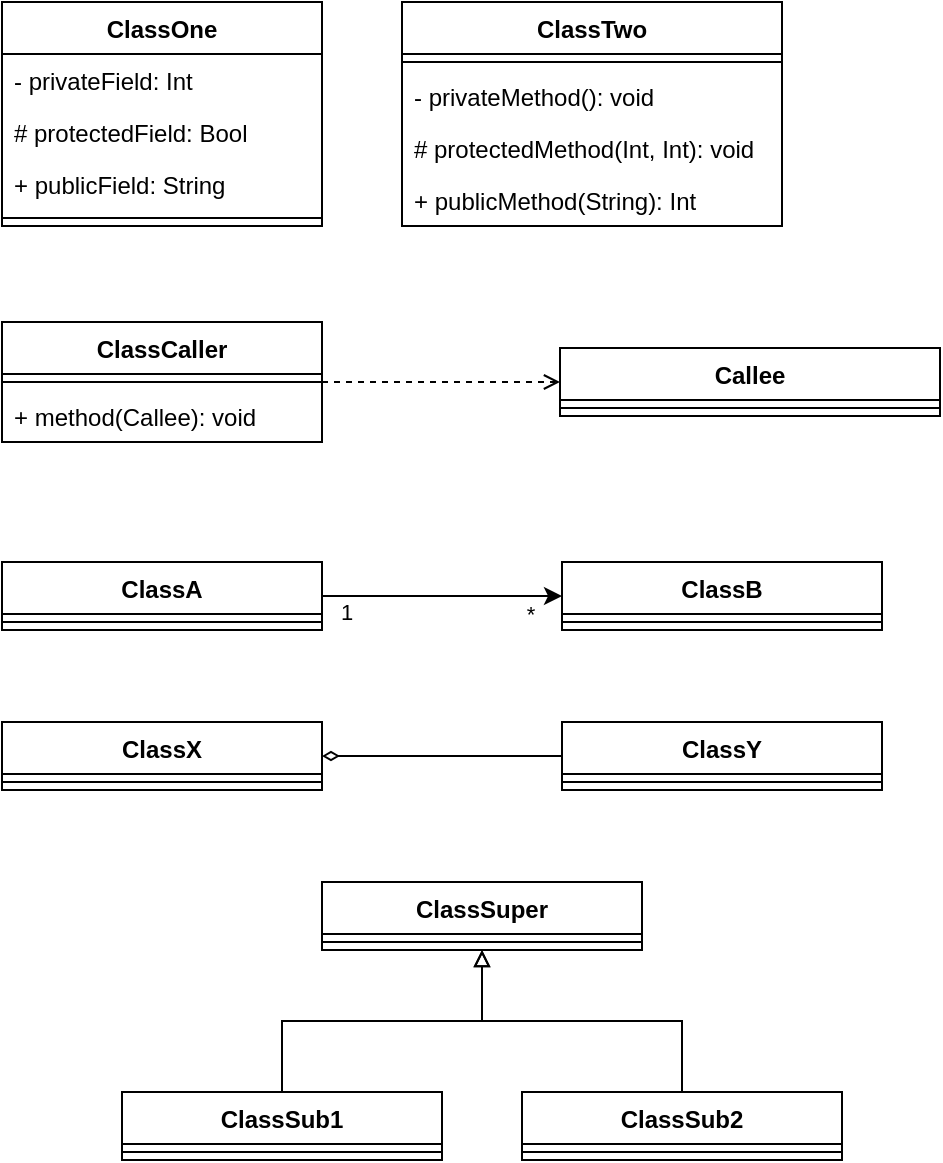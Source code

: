 <mxfile version="14.0.1" type="github">
  <diagram id="YMy0hW8xxlkRUpLPKvpR" name="Page-1">
    <mxGraphModel dx="1422" dy="762" grid="1" gridSize="10" guides="1" tooltips="1" connect="1" arrows="1" fold="1" page="1" pageScale="1" pageWidth="827" pageHeight="1169" math="0" shadow="0">
      <root>
        <mxCell id="0" />
        <mxCell id="1" parent="0" />
        <mxCell id="AlPhvTQ_F0gmKzCvVkCr-1" value="ClassOne" style="swimlane;fontStyle=1;align=center;verticalAlign=top;childLayout=stackLayout;horizontal=1;startSize=26;horizontalStack=0;resizeParent=1;resizeParentMax=0;resizeLast=0;collapsible=1;marginBottom=0;" vertex="1" parent="1">
          <mxGeometry x="40" y="40" width="160" height="112" as="geometry" />
        </mxCell>
        <mxCell id="AlPhvTQ_F0gmKzCvVkCr-5" value="- privateField: Int" style="text;strokeColor=none;fillColor=none;align=left;verticalAlign=top;spacingLeft=4;spacingRight=4;overflow=hidden;rotatable=0;points=[[0,0.5],[1,0.5]];portConstraint=eastwest;" vertex="1" parent="AlPhvTQ_F0gmKzCvVkCr-1">
          <mxGeometry y="26" width="160" height="26" as="geometry" />
        </mxCell>
        <mxCell id="AlPhvTQ_F0gmKzCvVkCr-2" value="# protectedField: Bool" style="text;strokeColor=none;fillColor=none;align=left;verticalAlign=top;spacingLeft=4;spacingRight=4;overflow=hidden;rotatable=0;points=[[0,0.5],[1,0.5]];portConstraint=eastwest;" vertex="1" parent="AlPhvTQ_F0gmKzCvVkCr-1">
          <mxGeometry y="52" width="160" height="26" as="geometry" />
        </mxCell>
        <mxCell id="AlPhvTQ_F0gmKzCvVkCr-6" value="+ publicField: String" style="text;strokeColor=none;fillColor=none;align=left;verticalAlign=top;spacingLeft=4;spacingRight=4;overflow=hidden;rotatable=0;points=[[0,0.5],[1,0.5]];portConstraint=eastwest;" vertex="1" parent="AlPhvTQ_F0gmKzCvVkCr-1">
          <mxGeometry y="78" width="160" height="26" as="geometry" />
        </mxCell>
        <mxCell id="AlPhvTQ_F0gmKzCvVkCr-3" value="" style="line;strokeWidth=1;fillColor=none;align=left;verticalAlign=middle;spacingTop=-1;spacingLeft=3;spacingRight=3;rotatable=0;labelPosition=right;points=[];portConstraint=eastwest;" vertex="1" parent="AlPhvTQ_F0gmKzCvVkCr-1">
          <mxGeometry y="104" width="160" height="8" as="geometry" />
        </mxCell>
        <mxCell id="AlPhvTQ_F0gmKzCvVkCr-7" value="ClassTwo" style="swimlane;fontStyle=1;align=center;verticalAlign=top;childLayout=stackLayout;horizontal=1;startSize=26;horizontalStack=0;resizeParent=1;resizeParentMax=0;resizeLast=0;collapsible=1;marginBottom=0;" vertex="1" parent="1">
          <mxGeometry x="240" y="40" width="190" height="112" as="geometry" />
        </mxCell>
        <mxCell id="AlPhvTQ_F0gmKzCvVkCr-9" value="" style="line;strokeWidth=1;fillColor=none;align=left;verticalAlign=middle;spacingTop=-1;spacingLeft=3;spacingRight=3;rotatable=0;labelPosition=right;points=[];portConstraint=eastwest;" vertex="1" parent="AlPhvTQ_F0gmKzCvVkCr-7">
          <mxGeometry y="26" width="190" height="8" as="geometry" />
        </mxCell>
        <mxCell id="AlPhvTQ_F0gmKzCvVkCr-11" value="- privateMethod(): void" style="text;strokeColor=none;fillColor=none;align=left;verticalAlign=top;spacingLeft=4;spacingRight=4;overflow=hidden;rotatable=0;points=[[0,0.5],[1,0.5]];portConstraint=eastwest;" vertex="1" parent="AlPhvTQ_F0gmKzCvVkCr-7">
          <mxGeometry y="34" width="190" height="26" as="geometry" />
        </mxCell>
        <mxCell id="AlPhvTQ_F0gmKzCvVkCr-12" value="# protectedMethod(Int, Int): void" style="text;strokeColor=none;fillColor=none;align=left;verticalAlign=top;spacingLeft=4;spacingRight=4;overflow=hidden;rotatable=0;points=[[0,0.5],[1,0.5]];portConstraint=eastwest;" vertex="1" parent="AlPhvTQ_F0gmKzCvVkCr-7">
          <mxGeometry y="60" width="190" height="26" as="geometry" />
        </mxCell>
        <mxCell id="AlPhvTQ_F0gmKzCvVkCr-10" value="+ publicMethod(String): Int" style="text;strokeColor=none;fillColor=none;align=left;verticalAlign=top;spacingLeft=4;spacingRight=4;overflow=hidden;rotatable=0;points=[[0,0.5],[1,0.5]];portConstraint=eastwest;" vertex="1" parent="AlPhvTQ_F0gmKzCvVkCr-7">
          <mxGeometry y="86" width="190" height="26" as="geometry" />
        </mxCell>
        <mxCell id="AlPhvTQ_F0gmKzCvVkCr-21" style="edgeStyle=orthogonalEdgeStyle;rounded=0;orthogonalLoop=1;jettySize=auto;html=1;exitX=1;exitY=0.5;exitDx=0;exitDy=0;endArrow=open;endFill=0;dashed=1;" edge="1" parent="1" source="AlPhvTQ_F0gmKzCvVkCr-13" target="AlPhvTQ_F0gmKzCvVkCr-17">
          <mxGeometry relative="1" as="geometry" />
        </mxCell>
        <mxCell id="AlPhvTQ_F0gmKzCvVkCr-13" value="ClassCaller" style="swimlane;fontStyle=1;align=center;verticalAlign=top;childLayout=stackLayout;horizontal=1;startSize=26;horizontalStack=0;resizeParent=1;resizeParentMax=0;resizeLast=0;collapsible=1;marginBottom=0;" vertex="1" parent="1">
          <mxGeometry x="40" y="200" width="160" height="60" as="geometry" />
        </mxCell>
        <mxCell id="AlPhvTQ_F0gmKzCvVkCr-15" value="" style="line;strokeWidth=1;fillColor=none;align=left;verticalAlign=middle;spacingTop=-1;spacingLeft=3;spacingRight=3;rotatable=0;labelPosition=right;points=[];portConstraint=eastwest;" vertex="1" parent="AlPhvTQ_F0gmKzCvVkCr-13">
          <mxGeometry y="26" width="160" height="8" as="geometry" />
        </mxCell>
        <mxCell id="AlPhvTQ_F0gmKzCvVkCr-16" value="+ method(Callee): void" style="text;strokeColor=none;fillColor=none;align=left;verticalAlign=top;spacingLeft=4;spacingRight=4;overflow=hidden;rotatable=0;points=[[0,0.5],[1,0.5]];portConstraint=eastwest;" vertex="1" parent="AlPhvTQ_F0gmKzCvVkCr-13">
          <mxGeometry y="34" width="160" height="26" as="geometry" />
        </mxCell>
        <mxCell id="AlPhvTQ_F0gmKzCvVkCr-17" value="Callee" style="swimlane;fontStyle=1;align=center;verticalAlign=top;childLayout=stackLayout;horizontal=1;startSize=26;horizontalStack=0;resizeParent=1;resizeParentMax=0;resizeLast=0;collapsible=1;marginBottom=0;" vertex="1" parent="1">
          <mxGeometry x="319" y="213" width="190" height="34" as="geometry" />
        </mxCell>
        <mxCell id="AlPhvTQ_F0gmKzCvVkCr-19" value="" style="line;strokeWidth=1;fillColor=none;align=left;verticalAlign=middle;spacingTop=-1;spacingLeft=3;spacingRight=3;rotatable=0;labelPosition=right;points=[];portConstraint=eastwest;" vertex="1" parent="AlPhvTQ_F0gmKzCvVkCr-17">
          <mxGeometry y="26" width="190" height="8" as="geometry" />
        </mxCell>
        <mxCell id="AlPhvTQ_F0gmKzCvVkCr-30" style="edgeStyle=orthogonalEdgeStyle;rounded=0;orthogonalLoop=1;jettySize=auto;html=1;exitX=1;exitY=0.5;exitDx=0;exitDy=0;entryX=0;entryY=0.5;entryDx=0;entryDy=0;endArrow=classic;endFill=1;" edge="1" parent="1" source="AlPhvTQ_F0gmKzCvVkCr-22" target="AlPhvTQ_F0gmKzCvVkCr-26">
          <mxGeometry relative="1" as="geometry" />
        </mxCell>
        <mxCell id="AlPhvTQ_F0gmKzCvVkCr-31" value="1" style="edgeLabel;html=1;align=center;verticalAlign=middle;resizable=0;points=[];" vertex="1" connectable="0" parent="AlPhvTQ_F0gmKzCvVkCr-30">
          <mxGeometry x="-0.8" y="-3" relative="1" as="geometry">
            <mxPoint y="5" as="offset" />
          </mxGeometry>
        </mxCell>
        <mxCell id="AlPhvTQ_F0gmKzCvVkCr-32" value="*" style="edgeLabel;html=1;align=center;verticalAlign=middle;resizable=0;points=[];" vertex="1" connectable="0" parent="AlPhvTQ_F0gmKzCvVkCr-30">
          <mxGeometry x="0.736" relative="1" as="geometry">
            <mxPoint y="9" as="offset" />
          </mxGeometry>
        </mxCell>
        <mxCell id="AlPhvTQ_F0gmKzCvVkCr-22" value="ClassA" style="swimlane;fontStyle=1;align=center;verticalAlign=top;childLayout=stackLayout;horizontal=1;startSize=26;horizontalStack=0;resizeParent=1;resizeParentMax=0;resizeLast=0;collapsible=1;marginBottom=0;" vertex="1" parent="1">
          <mxGeometry x="40" y="320" width="160" height="34" as="geometry" />
        </mxCell>
        <mxCell id="AlPhvTQ_F0gmKzCvVkCr-24" value="" style="line;strokeWidth=1;fillColor=none;align=left;verticalAlign=middle;spacingTop=-1;spacingLeft=3;spacingRight=3;rotatable=0;labelPosition=right;points=[];portConstraint=eastwest;" vertex="1" parent="AlPhvTQ_F0gmKzCvVkCr-22">
          <mxGeometry y="26" width="160" height="8" as="geometry" />
        </mxCell>
        <mxCell id="AlPhvTQ_F0gmKzCvVkCr-26" value="ClassB" style="swimlane;fontStyle=1;align=center;verticalAlign=top;childLayout=stackLayout;horizontal=1;startSize=26;horizontalStack=0;resizeParent=1;resizeParentMax=0;resizeLast=0;collapsible=1;marginBottom=0;" vertex="1" parent="1">
          <mxGeometry x="320" y="320" width="160" height="34" as="geometry" />
        </mxCell>
        <mxCell id="AlPhvTQ_F0gmKzCvVkCr-28" value="" style="line;strokeWidth=1;fillColor=none;align=left;verticalAlign=middle;spacingTop=-1;spacingLeft=3;spacingRight=3;rotatable=0;labelPosition=right;points=[];portConstraint=eastwest;" vertex="1" parent="AlPhvTQ_F0gmKzCvVkCr-26">
          <mxGeometry y="26" width="160" height="8" as="geometry" />
        </mxCell>
        <mxCell id="AlPhvTQ_F0gmKzCvVkCr-33" value="ClassX" style="swimlane;fontStyle=1;align=center;verticalAlign=top;childLayout=stackLayout;horizontal=1;startSize=26;horizontalStack=0;resizeParent=1;resizeParentMax=0;resizeLast=0;collapsible=1;marginBottom=0;" vertex="1" parent="1">
          <mxGeometry x="40" y="400" width="160" height="34" as="geometry" />
        </mxCell>
        <mxCell id="AlPhvTQ_F0gmKzCvVkCr-35" value="" style="line;strokeWidth=1;fillColor=none;align=left;verticalAlign=middle;spacingTop=-1;spacingLeft=3;spacingRight=3;rotatable=0;labelPosition=right;points=[];portConstraint=eastwest;" vertex="1" parent="AlPhvTQ_F0gmKzCvVkCr-33">
          <mxGeometry y="26" width="160" height="8" as="geometry" />
        </mxCell>
        <mxCell id="AlPhvTQ_F0gmKzCvVkCr-41" style="edgeStyle=orthogonalEdgeStyle;rounded=0;orthogonalLoop=1;jettySize=auto;html=1;exitX=0;exitY=0.5;exitDx=0;exitDy=0;endArrow=diamondThin;endFill=0;" edge="1" parent="1" source="AlPhvTQ_F0gmKzCvVkCr-37" target="AlPhvTQ_F0gmKzCvVkCr-33">
          <mxGeometry relative="1" as="geometry" />
        </mxCell>
        <mxCell id="AlPhvTQ_F0gmKzCvVkCr-37" value="ClassY" style="swimlane;fontStyle=1;align=center;verticalAlign=top;childLayout=stackLayout;horizontal=1;startSize=26;horizontalStack=0;resizeParent=1;resizeParentMax=0;resizeLast=0;collapsible=1;marginBottom=0;" vertex="1" parent="1">
          <mxGeometry x="320" y="400" width="160" height="34" as="geometry" />
        </mxCell>
        <mxCell id="AlPhvTQ_F0gmKzCvVkCr-39" value="" style="line;strokeWidth=1;fillColor=none;align=left;verticalAlign=middle;spacingTop=-1;spacingLeft=3;spacingRight=3;rotatable=0;labelPosition=right;points=[];portConstraint=eastwest;" vertex="1" parent="AlPhvTQ_F0gmKzCvVkCr-37">
          <mxGeometry y="26" width="160" height="8" as="geometry" />
        </mxCell>
        <mxCell id="AlPhvTQ_F0gmKzCvVkCr-42" value="ClassSuper" style="swimlane;fontStyle=1;align=center;verticalAlign=top;childLayout=stackLayout;horizontal=1;startSize=26;horizontalStack=0;resizeParent=1;resizeParentMax=0;resizeLast=0;collapsible=1;marginBottom=0;" vertex="1" parent="1">
          <mxGeometry x="200" y="480" width="160" height="34" as="geometry" />
        </mxCell>
        <mxCell id="AlPhvTQ_F0gmKzCvVkCr-44" value="" style="line;strokeWidth=1;fillColor=none;align=left;verticalAlign=middle;spacingTop=-1;spacingLeft=3;spacingRight=3;rotatable=0;labelPosition=right;points=[];portConstraint=eastwest;" vertex="1" parent="AlPhvTQ_F0gmKzCvVkCr-42">
          <mxGeometry y="26" width="160" height="8" as="geometry" />
        </mxCell>
        <mxCell id="AlPhvTQ_F0gmKzCvVkCr-51" style="edgeStyle=orthogonalEdgeStyle;rounded=0;orthogonalLoop=1;jettySize=auto;html=1;exitX=0.5;exitY=0;exitDx=0;exitDy=0;endArrow=block;endFill=0;" edge="1" parent="1" source="AlPhvTQ_F0gmKzCvVkCr-46" target="AlPhvTQ_F0gmKzCvVkCr-42">
          <mxGeometry relative="1" as="geometry" />
        </mxCell>
        <mxCell id="AlPhvTQ_F0gmKzCvVkCr-46" value="ClassSub1" style="swimlane;fontStyle=1;align=center;verticalAlign=top;childLayout=stackLayout;horizontal=1;startSize=26;horizontalStack=0;resizeParent=1;resizeParentMax=0;resizeLast=0;collapsible=1;marginBottom=0;" vertex="1" parent="1">
          <mxGeometry x="100" y="585" width="160" height="34" as="geometry" />
        </mxCell>
        <mxCell id="AlPhvTQ_F0gmKzCvVkCr-47" value="" style="line;strokeWidth=1;fillColor=none;align=left;verticalAlign=middle;spacingTop=-1;spacingLeft=3;spacingRight=3;rotatable=0;labelPosition=right;points=[];portConstraint=eastwest;" vertex="1" parent="AlPhvTQ_F0gmKzCvVkCr-46">
          <mxGeometry y="26" width="160" height="8" as="geometry" />
        </mxCell>
        <mxCell id="AlPhvTQ_F0gmKzCvVkCr-50" style="edgeStyle=orthogonalEdgeStyle;rounded=0;orthogonalLoop=1;jettySize=auto;html=1;exitX=0.5;exitY=0;exitDx=0;exitDy=0;endArrow=block;endFill=0;" edge="1" parent="1" source="AlPhvTQ_F0gmKzCvVkCr-48" target="AlPhvTQ_F0gmKzCvVkCr-42">
          <mxGeometry relative="1" as="geometry" />
        </mxCell>
        <mxCell id="AlPhvTQ_F0gmKzCvVkCr-48" value="ClassSub2" style="swimlane;fontStyle=1;align=center;verticalAlign=top;childLayout=stackLayout;horizontal=1;startSize=26;horizontalStack=0;resizeParent=1;resizeParentMax=0;resizeLast=0;collapsible=1;marginBottom=0;" vertex="1" parent="1">
          <mxGeometry x="300" y="585" width="160" height="34" as="geometry" />
        </mxCell>
        <mxCell id="AlPhvTQ_F0gmKzCvVkCr-49" value="" style="line;strokeWidth=1;fillColor=none;align=left;verticalAlign=middle;spacingTop=-1;spacingLeft=3;spacingRight=3;rotatable=0;labelPosition=right;points=[];portConstraint=eastwest;" vertex="1" parent="AlPhvTQ_F0gmKzCvVkCr-48">
          <mxGeometry y="26" width="160" height="8" as="geometry" />
        </mxCell>
      </root>
    </mxGraphModel>
  </diagram>
</mxfile>
